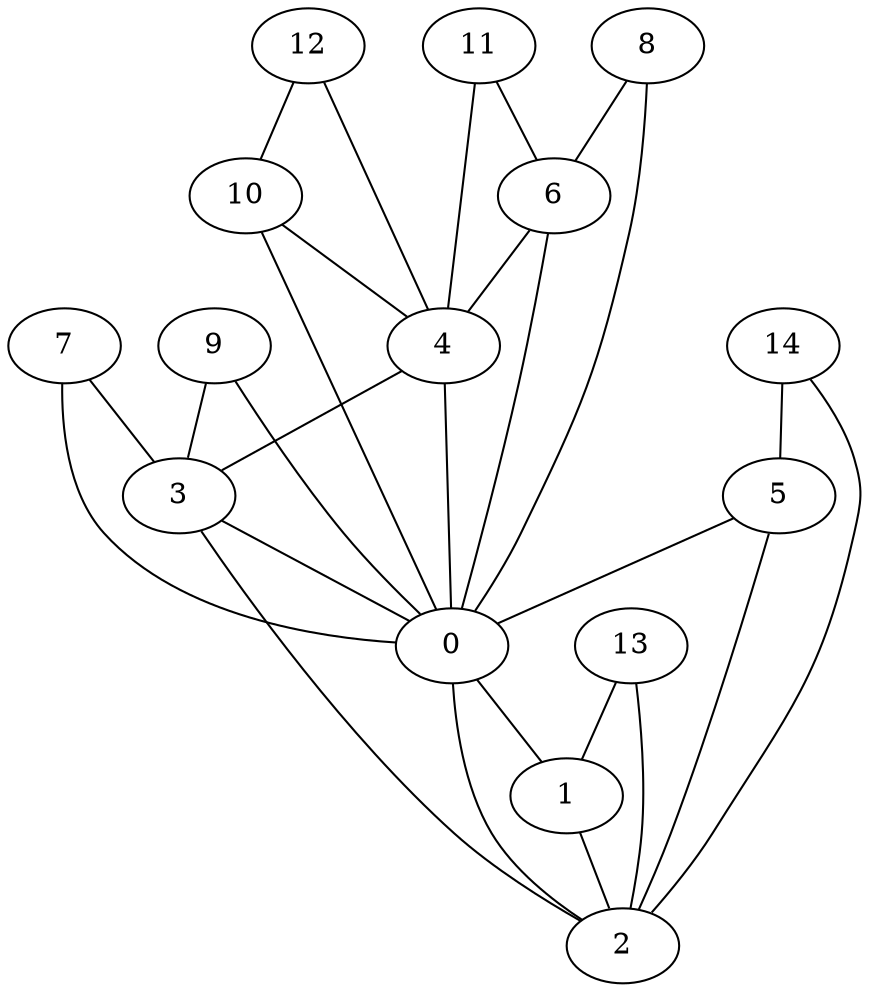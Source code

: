 graph G {
    "4" -- "3";
    "7" -- "3";
    "6" -- "4";
    "12" -- "4";
    "0" -- "2";
    "5" -- "0";
    "8" -- "0";
    "5" -- "2";
    "12" -- "10";
    "14" -- "2";
    "11" -- "6";
    "8" -- "6";
    "9" -- "3";
    "11" -- "4";
    "0" -- "1";
    "7" -- "0";
    "1" -- "2";
    "4" -- "0";
    "10" -- "0";
    "13" -- "2";
    "10" -- "4";
    "14" -- "5";
    "3" -- "0";
    "9" -- "0";
    "6" -- "0";
    "3" -- "2";
    "13" -- "1";
}
